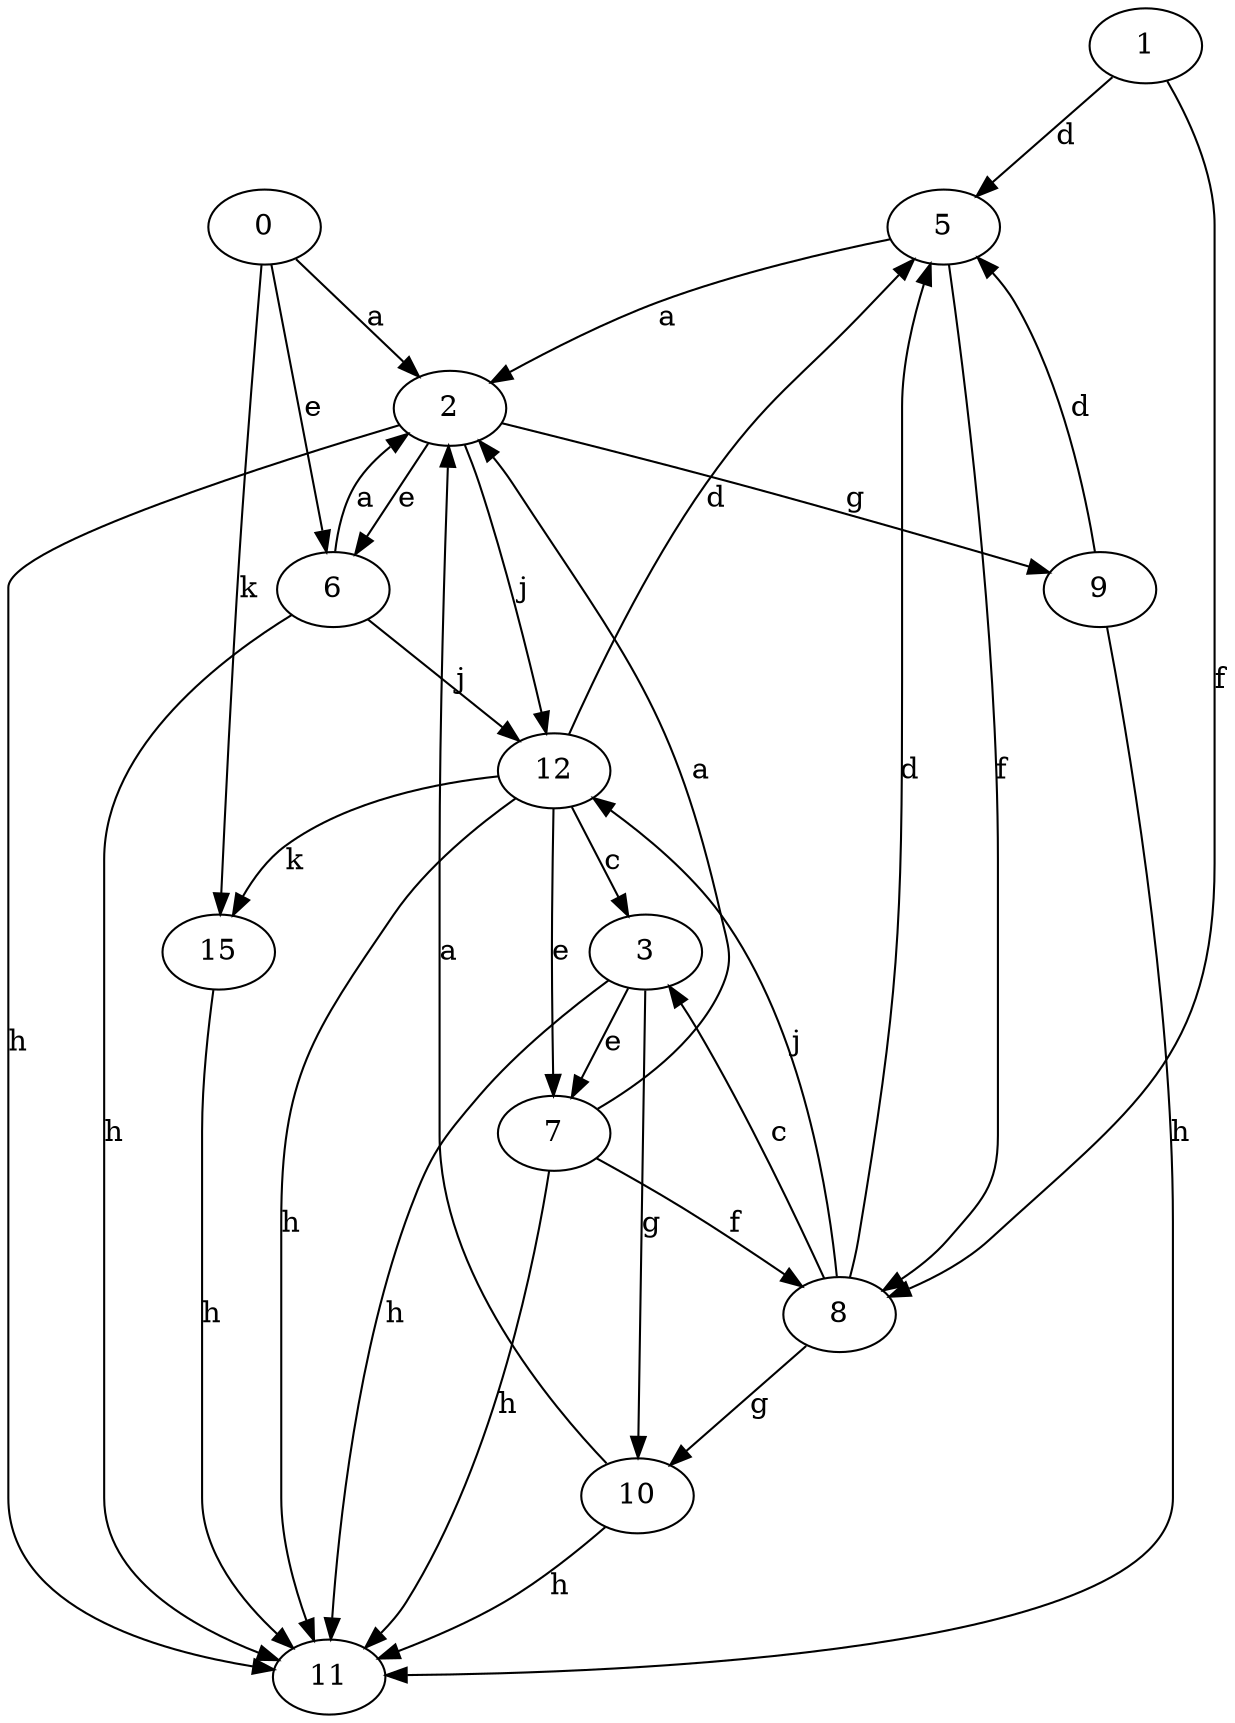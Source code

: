 strict digraph  {
1;
2;
3;
5;
6;
7;
8;
9;
10;
11;
12;
0;
15;
1 -> 5  [label=d];
1 -> 8  [label=f];
2 -> 6  [label=e];
2 -> 9  [label=g];
2 -> 11  [label=h];
2 -> 12  [label=j];
3 -> 7  [label=e];
3 -> 10  [label=g];
3 -> 11  [label=h];
5 -> 2  [label=a];
5 -> 8  [label=f];
6 -> 2  [label=a];
6 -> 11  [label=h];
6 -> 12  [label=j];
7 -> 2  [label=a];
7 -> 8  [label=f];
7 -> 11  [label=h];
8 -> 3  [label=c];
8 -> 5  [label=d];
8 -> 10  [label=g];
8 -> 12  [label=j];
9 -> 5  [label=d];
9 -> 11  [label=h];
10 -> 2  [label=a];
10 -> 11  [label=h];
12 -> 3  [label=c];
12 -> 5  [label=d];
12 -> 7  [label=e];
12 -> 11  [label=h];
12 -> 15  [label=k];
0 -> 2  [label=a];
0 -> 6  [label=e];
0 -> 15  [label=k];
15 -> 11  [label=h];
}
